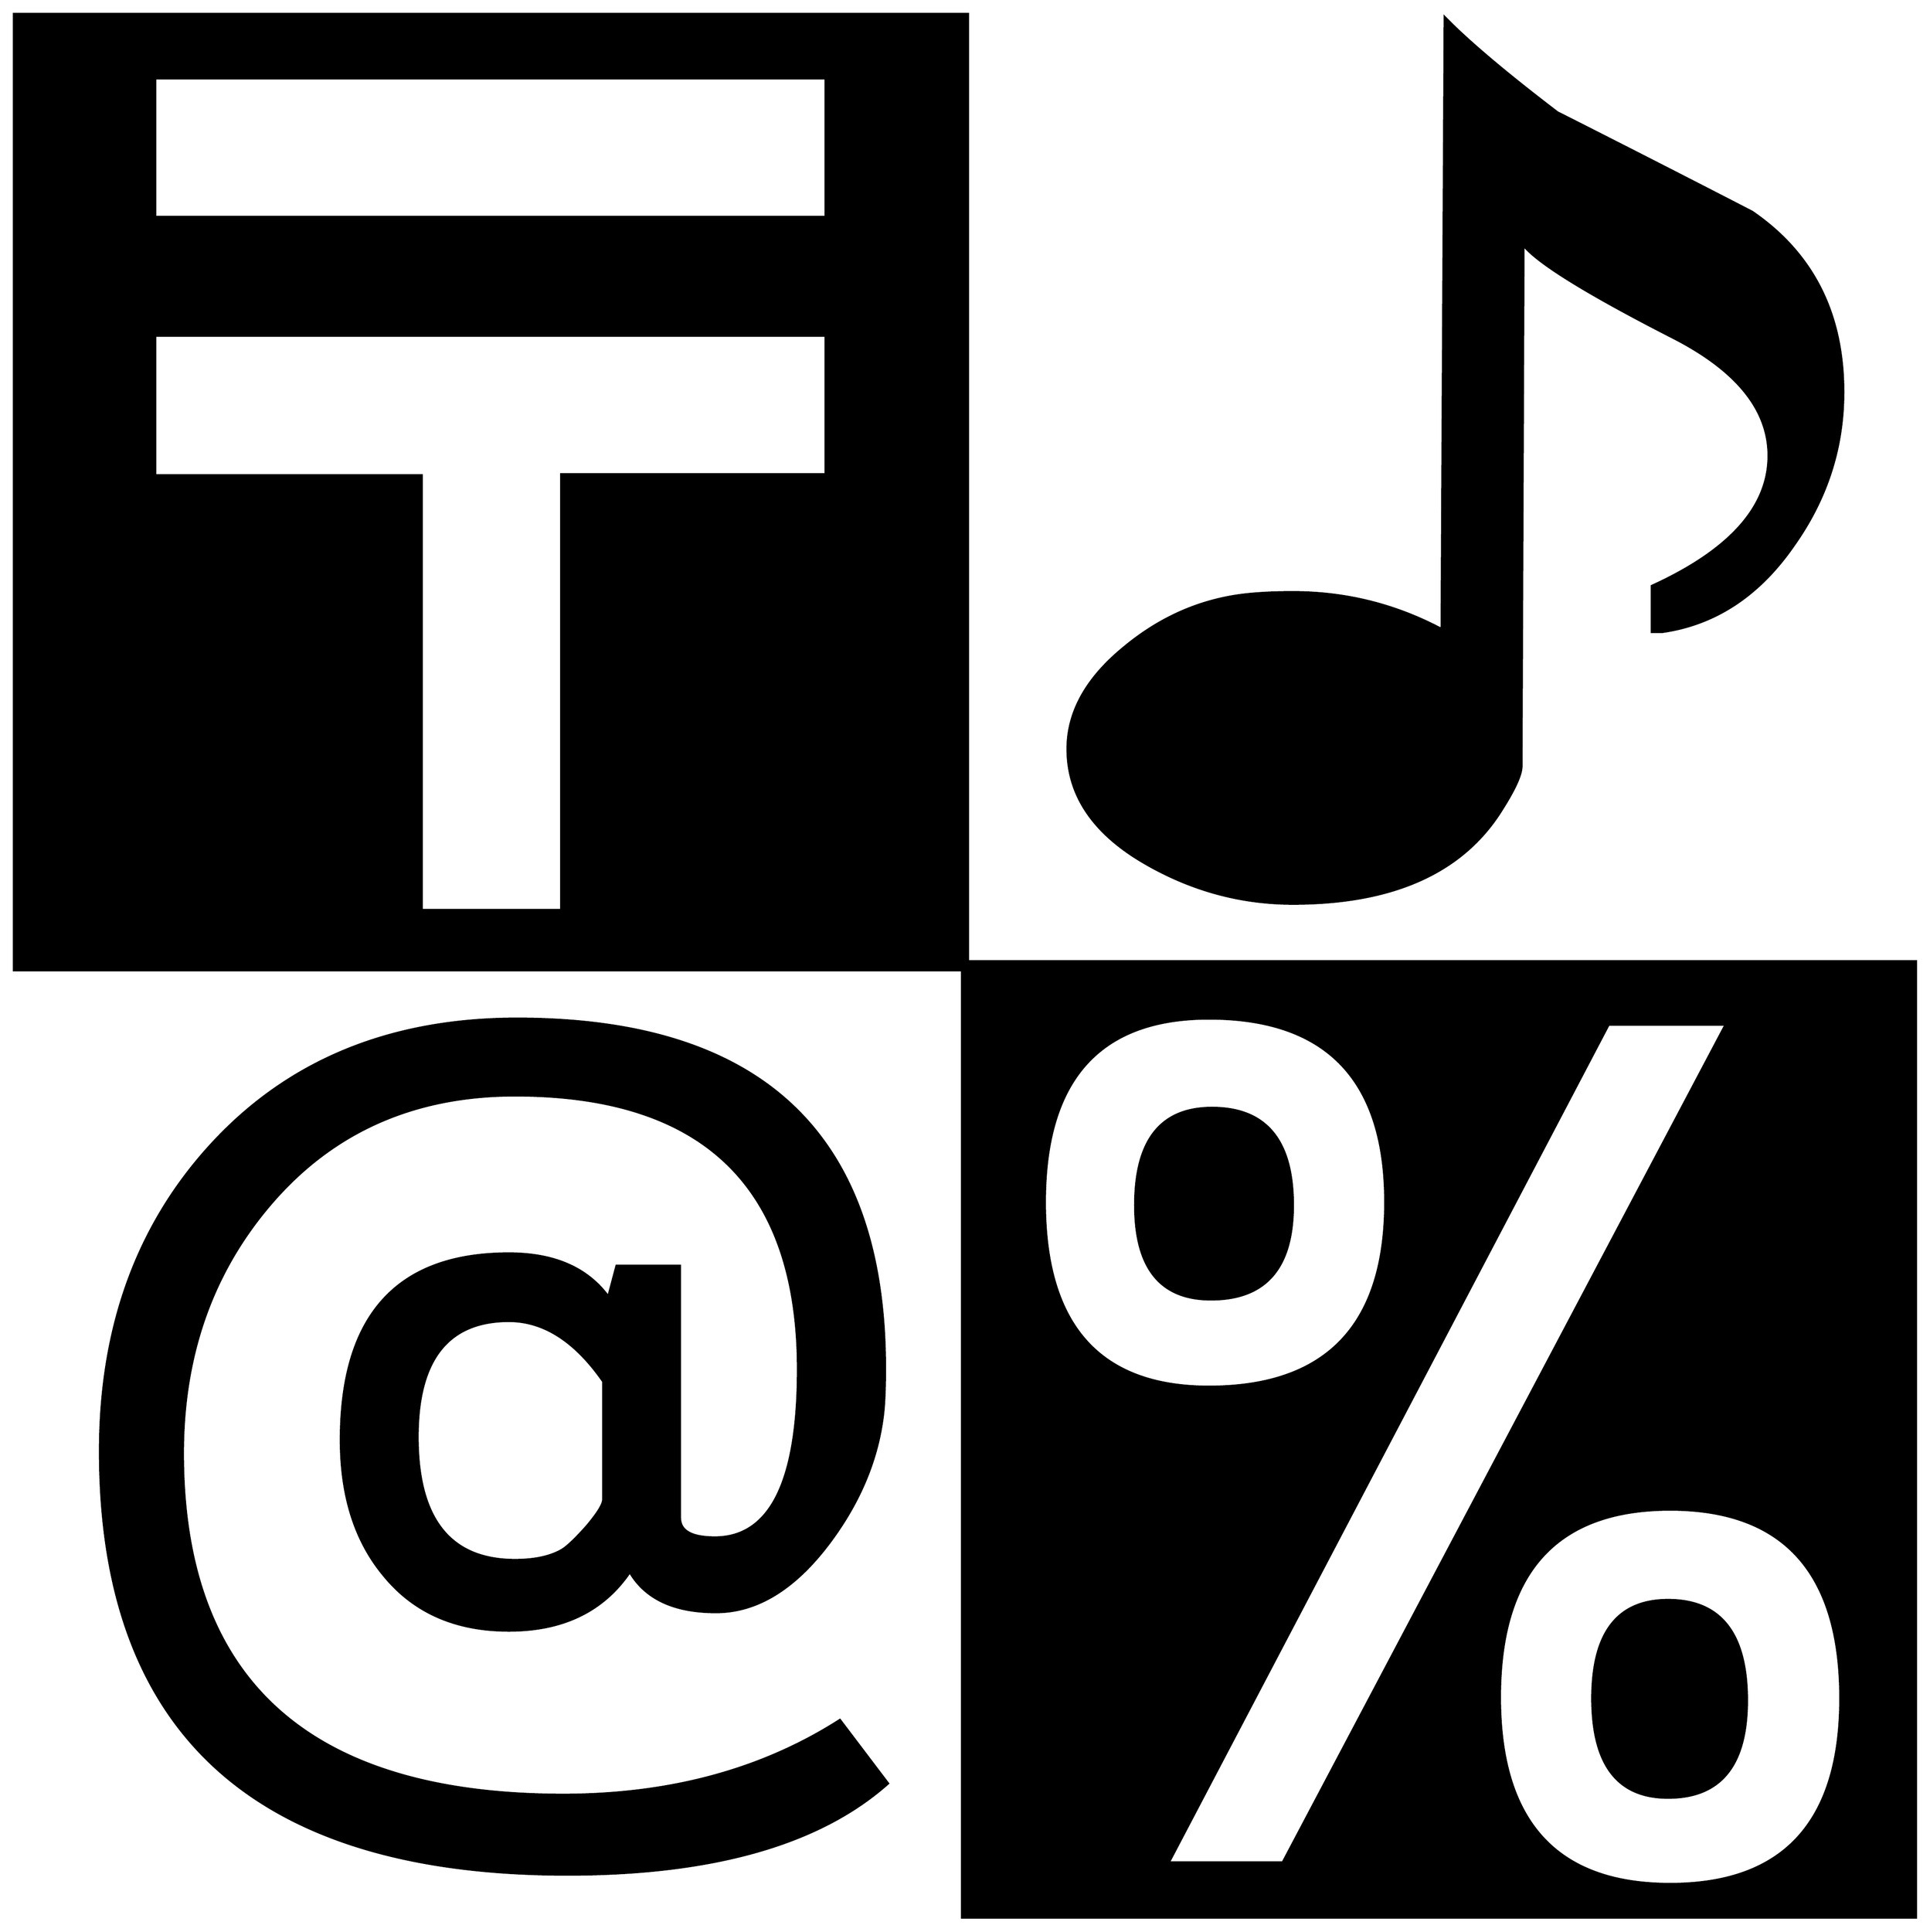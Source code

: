


\begin{tikzpicture}[y=0.80pt, x=0.80pt, yscale=-1.0, xscale=1.0, inner sep=0pt, outer sep=0pt]
\begin{scope}[shift={(100.0,1713.0)},nonzero rule]
  \path[draw=.,fill=.,line width=1.600pt] (1867.0,-1149.0) ..
    controls (1867.0,-1095.0) and (1851.0,-1045.333) ..
    (1819.0,-1000.0) .. controls (1785.0,-950.667) and
    (1742.0,-922.333) .. (1690.0,-915.0) .. controls
    (1690.0,-915.0) and (1686.667,-915.0) .. (1680.0,-915.0) --
    (1680.0,-960.0) .. controls (1756.0,-994.667) and
    (1794.0,-1037.0) .. (1794.0,-1087.0) .. controls
    (1794.0,-1132.333) and (1762.333,-1171.0) .. (1699.0,-1203.0) ..
    controls (1617.0,-1245.0) and (1569.0,-1274.667) ..
    (1555.0,-1292.0) -- (1553.0,-784.0) .. controls
    (1553.0,-776.0) and (1546.667,-762.0) .. (1534.0,-742.0) ..
    controls (1496.0,-680.667) and (1428.0,-650.0) ..
    (1330.0,-650.0) .. controls (1280.0,-650.0) and
    (1232.667,-662.667) .. (1188.0,-688.0) .. controls
    (1136.0,-717.333) and (1110.0,-755.0) .. (1110.0,-801.0) ..
    controls (1110.0,-837.0) and (1128.333,-870.0) ..
    (1165.0,-900.0) .. controls (1197.0,-926.667) and
    (1232.333,-943.333) .. (1271.0,-950.0) .. controls
    (1286.333,-952.667) and (1306.0,-954.0) .. (1330.0,-954.0) ..
    controls (1381.333,-954.0) and (1429.667,-942.0) ..
    (1475.0,-918.0) -- (1478.0,-1515.0) .. controls
    (1500.667,-1491.667) and (1537.333,-1460.667) .. (1588.0,-1422.0) ..
    controls (1651.333,-1390.0) and (1714.667,-1357.667) ..
    (1778.0,-1325.0) .. controls (1837.333,-1284.333) and
    (1867.0,-1225.667) .. (1867.0,-1149.0) -- cycle(1938.0,339.0)
    -- (1007.0,339.0) -- (1007.0,-585.0) -- (82.0,-585.0) --
    (82.0,-1518.0) -- (1013.0,-1518.0) -- (1013.0,-594.0) --
    (1938.0,-594.0) -- (1938.0,339.0) -- cycle(935.0,208.0) ..
    controls (868.333,267.333) and (764.0,297.0) .. (622.0,297.0) ..
    controls (318.0,297.0) and (166.0,159.333) .. (166.0,-116.0)
    .. controls (166.0,-238.667) and (203.333,-339.667) ..
    (278.0,-419.0) .. controls (352.667,-498.333) and (451.0,-538.0)
    .. (573.0,-538.0) .. controls (812.333,-538.0) and
    (932.0,-424.333) .. (932.0,-197.0) .. controls (932.0,-177.0)
    and (931.333,-161.667) .. (930.0,-151.0) .. controls
    (924.667,-107.667) and (907.333,-66.333) .. (878.0,-27.0) ..
    controls (844.0,18.333) and (807.0,41.0) .. (767.0,41.0) ..
    controls (726.333,41.0) and (698.333,28.0) .. (683.0,2.0) ..
    controls (657.0,40.0) and (617.667,59.0) .. (565.0,59.0) ..
    controls (512.333,59.0) and (471.333,40.667) .. (442.0,4.0) ..
    controls (414.667,-29.333) and (401.0,-73.0) .. (401.0,-127.0)
    .. controls (401.0,-248.333) and (455.667,-309.0) ..
    (565.0,-309.0) .. controls (609.0,-309.0) and (641.333,-295.0)
    .. (662.0,-267.0) -- (670.0,-297.0) -- (732.0,-297.0) --
    (732.0,-51.0) .. controls (732.0,-38.333) and (743.333,-32.0) ..
    (766.0,-32.0) .. controls (820.0,-32.0) and (847.0,-86.667) ..
    (847.0,-196.0) .. controls (847.0,-374.0) and (755.0,-463.0)
    .. (571.0,-463.0) .. controls (474.333,-463.0) and
    (396.0,-429.0) .. (336.0,-361.0) .. controls (276.667,-293.667)
    and (247.0,-211.333) .. (247.0,-114.0) .. controls
    (247.0,108.0) and (370.667,219.0) .. (618.0,219.0) .. controls
    (722.0,219.0) and (812.0,194.667) .. (888.0,146.0) --
    (935.0,208.0) -- cycle(874.0,-1320.0) -- (874.0,-1455.0) --
    (220.0,-1455.0) -- (220.0,-1320.0) -- (874.0,-1320.0) --
    cycle(1420.0,-359.0) .. controls (1420.0,-478.333) and
    (1362.667,-538.0) .. (1248.0,-538.0) .. controls
    (1141.333,-538.0) and (1088.0,-478.333) .. (1088.0,-359.0) ..
    controls (1088.0,-239.0) and (1141.333,-179.0) ..
    (1248.0,-179.0) .. controls (1362.667,-179.0) and
    (1420.0,-239.0) .. (1420.0,-359.0) -- cycle(1752.0,-532.0)
    -- (1638.0,-532.0) -- (1209.0,285.0) -- (1320.0,285.0) --
    (1752.0,-532.0) -- cycle(1864.0,125.0) .. controls
    (1864.0,2.333) and (1808.667,-59.0) .. (1698.0,-59.0) ..
    controls (1587.333,-59.0) and (1532.0,2.0) .. (1532.0,124.0)
    .. controls (1532.0,245.333) and (1587.333,306.0) ..
    (1698.0,306.0) .. controls (1808.667,306.0) and (1864.0,245.667)
    .. (1864.0,125.0) -- cycle(874.0,-1069.0) -- (874.0,-1204.0)
    -- (220.0,-1204.0) -- (220.0,-1068.0) -- (480.0,-1068.0) --
    (480.0,-644.0) -- (616.0,-644.0) -- (616.0,-1069.0) --
    (874.0,-1069.0) -- cycle(657.0,-69.0) -- (657.0,-184.0) ..
    controls (629.667,-223.333) and (599.0,-243.0) .. (565.0,-243.0)
    .. controls (505.667,-243.0) and (476.0,-205.333) ..
    (476.0,-130.0) .. controls (476.0,-50.0) and (507.667,-10.0)
    .. (571.0,-10.0) .. controls (590.333,-10.0) and (605.667,-13.333)
    .. (617.0,-20.0) .. controls (622.333,-23.333) and (630.333,-31.0)
    .. (641.0,-43.0) .. controls (651.667,-55.667) and (657.0,-64.333)
    .. (657.0,-69.0) -- cycle(1330.0,-356.0) .. controls
    (1330.0,-294.667) and (1303.333,-264.0) .. (1250.0,-264.0) ..
    controls (1200.667,-264.0) and (1176.0,-294.667) ..
    (1176.0,-356.0) .. controls (1176.0,-419.333) and
    (1201.0,-451.0) .. (1251.0,-451.0) .. controls
    (1303.667,-451.0) and (1330.0,-419.333) .. (1330.0,-356.0) --
    cycle(1773.0,127.0) .. controls (1773.0,190.333) and
    (1747.333,222.0) .. (1696.0,222.0) .. controls (1646.667,222.0)
    and (1622.0,189.667) .. (1622.0,125.0) .. controls
    (1622.0,61.0) and (1646.667,29.0) .. (1696.0,29.0) .. controls
    (1747.333,29.0) and (1773.0,61.667) .. (1773.0,127.0) -- cycle;
\end{scope}

\end{tikzpicture}

